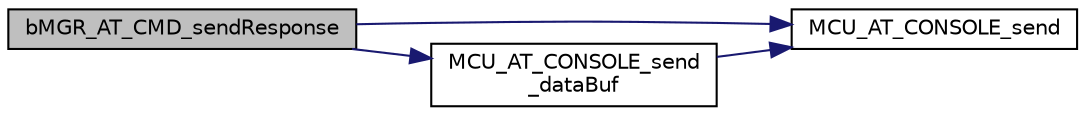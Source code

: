 digraph "bMGR_AT_CMD_sendResponse"
{
 // INTERACTIVE_SVG=YES
 // LATEX_PDF_SIZE
  edge [fontname="Helvetica",fontsize="10",labelfontname="Helvetica",labelfontsize="10"];
  node [fontname="Helvetica",fontsize="10",shape=record];
  rankdir="LR";
  Node1 [label="bMGR_AT_CMD_sendResponse",height=0.2,width=0.4,color="black", fillcolor="grey75", style="filled", fontcolor="black",tooltip=": This function writes in UART the response of specific command"];
  Node1 -> Node2 [color="midnightblue",fontsize="10",style="solid",fontname="Helvetica"];
  Node2 [label="MCU_AT_CONSOLE_send",height=0.2,width=0.4,color="black", fillcolor="white", style="filled",URL="$d8/d62/group___m_c_u___a_p_p___w_r_a_p_p_e_r_s.html#gae14ee3e1d2a9b459c0d89c451a4bc470",tooltip="Send AT CMD response to console."];
  Node1 -> Node3 [color="midnightblue",fontsize="10",style="solid",fontname="Helvetica"];
  Node3 [label="MCU_AT_CONSOLE_send\l_dataBuf",height=0.2,width=0.4,color="black", fillcolor="white", style="filled",URL="$d8/d62/group___m_c_u___a_p_p___w_r_a_p_p_e_r_s.html#gaf6858a5591eaf9e21e59a15188ff6f13",tooltip="Write content of a binary data buffer as AT cmd response."];
  Node3 -> Node2 [color="midnightblue",fontsize="10",style="solid",fontname="Helvetica"];
}
